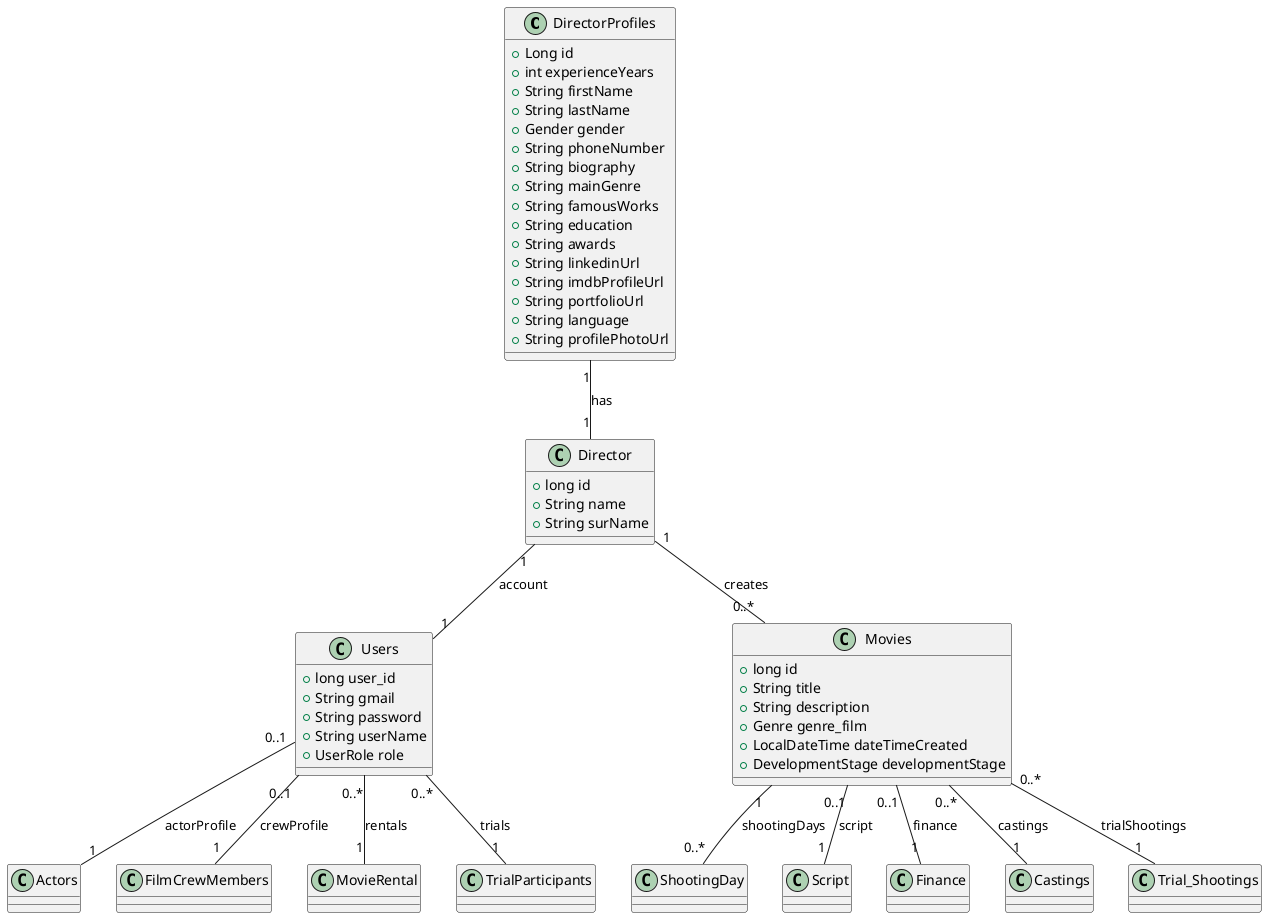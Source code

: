 @startuml

' Классы
class DirectorProfiles {
    +Long id
    +int experienceYears
    +String firstName
    +String lastName
    +Gender gender
    +String phoneNumber
    +String biography
    +String mainGenre
    +String famousWorks
    +String education
    +String awards
    +String linkedinUrl
    +String imdbProfileUrl
    +String portfolioUrl
    +String language
    +String profilePhotoUrl
}

class Director {
    +long id
    +String name
    +String surName
}

class Users {
    +long user_id
    +String gmail
    +String password
    +String userName
    +UserRole role
}

class Movies {
    +long id
    +String title
    +String description
    +Genre genre_film
    +LocalDateTime dateTimeCreated
    +DevelopmentStage developmentStage
}

' Связи
DirectorProfiles "1" -- "1" Director : has
Director "1" -- "1" Users : account
Director "1" -- "0..*" Movies : creates

Users "0..1" -- "1" Actors : actorProfile
Users "0..1" -- "1" FilmCrewMembers : crewProfile
Users "0..*" -- "1" MovieRental : rentals
Users "0..*" -- "1" TrialParticipants : trials

Movies "1" -- "0..*" ShootingDay : shootingDays
Movies "0..1" -- "1" Script : script
Movies "0..1" -- "1" Finance : finance
Movies "0..*" -- "1" Castings : castings
Movies "0..*" -- "1" Trial_Shootings : trialShootings

@enduml
